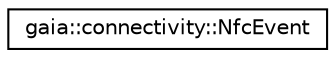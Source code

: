 digraph G
{
  edge [fontname="Helvetica",fontsize="10",labelfontname="Helvetica",labelfontsize="10"];
  node [fontname="Helvetica",fontsize="10",shape=record];
  rankdir=LR;
  Node1 [label="gaia::connectivity::NfcEvent",height=0.2,width=0.4,color="black", fillcolor="white", style="filled",URL="$d7/db2/classgaia_1_1connectivity_1_1_nfc_event.html",tooltip="Wraps information associated with any NFC event."];
}
